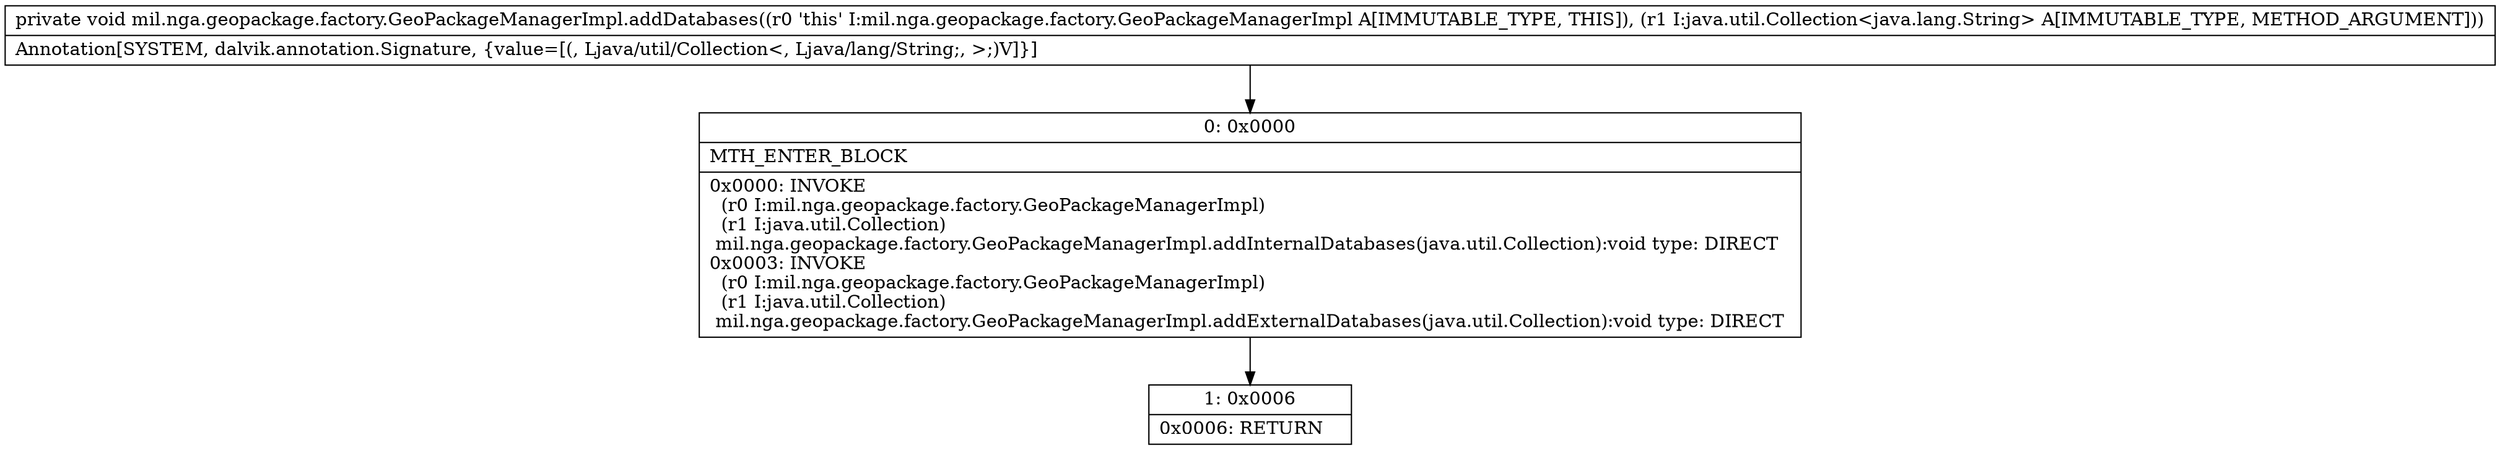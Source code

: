 digraph "CFG formil.nga.geopackage.factory.GeoPackageManagerImpl.addDatabases(Ljava\/util\/Collection;)V" {
Node_0 [shape=record,label="{0\:\ 0x0000|MTH_ENTER_BLOCK\l|0x0000: INVOKE  \l  (r0 I:mil.nga.geopackage.factory.GeoPackageManagerImpl)\l  (r1 I:java.util.Collection)\l mil.nga.geopackage.factory.GeoPackageManagerImpl.addInternalDatabases(java.util.Collection):void type: DIRECT \l0x0003: INVOKE  \l  (r0 I:mil.nga.geopackage.factory.GeoPackageManagerImpl)\l  (r1 I:java.util.Collection)\l mil.nga.geopackage.factory.GeoPackageManagerImpl.addExternalDatabases(java.util.Collection):void type: DIRECT \l}"];
Node_1 [shape=record,label="{1\:\ 0x0006|0x0006: RETURN   \l}"];
MethodNode[shape=record,label="{private void mil.nga.geopackage.factory.GeoPackageManagerImpl.addDatabases((r0 'this' I:mil.nga.geopackage.factory.GeoPackageManagerImpl A[IMMUTABLE_TYPE, THIS]), (r1 I:java.util.Collection\<java.lang.String\> A[IMMUTABLE_TYPE, METHOD_ARGUMENT]))  | Annotation[SYSTEM, dalvik.annotation.Signature, \{value=[(, Ljava\/util\/Collection\<, Ljava\/lang\/String;, \>;)V]\}]\l}"];
MethodNode -> Node_0;
Node_0 -> Node_1;
}


